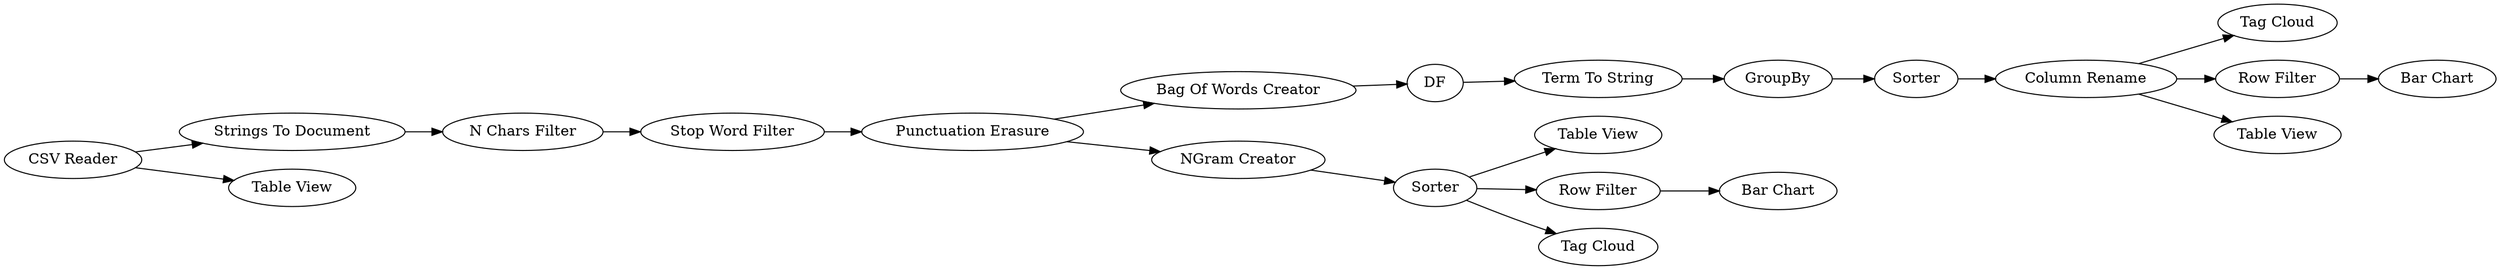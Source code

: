 digraph {
	3 [label="Strings To Document"]
	5 [label=Sorter]
	14 [label="Stop Word Filter"]
	21 [label="Table View"]
	73 [label="Tag Cloud"]
	78 [label="Bar Chart"]
	79 [label="Row Filter"]
	87 [label="N Chars Filter"]
	88 [label="Punctuation Erasure"]
	92 [label="Table View"]
	68 [label="Bag Of Words Creator"]
	69 [label=DF]
	71 [label="Term To String"]
	72 [label=GroupBy]
	80 [label=Sorter]
	81 [label="Column Rename"]
	172 [label="NGram Creator"]
	188 [label="CSV Reader"]
	201 [label="Bar Chart"]
	203 [label="Table View"]
	204 [label="Row Filter"]
	205 [label="Tag Cloud"]
	68 -> 69
	69 -> 71
	71 -> 72
	72 -> 80
	80 -> 81
	3 -> 87
	5 -> 21
	5 -> 204
	5 -> 205
	14 -> 88
	79 -> 78
	87 -> 14
	88 -> 68
	88 -> 172
	81 -> 79
	81 -> 92
	81 -> 73
	172 -> 5
	188 -> 3
	188 -> 203
	204 -> 201
	rankdir=LR
}
